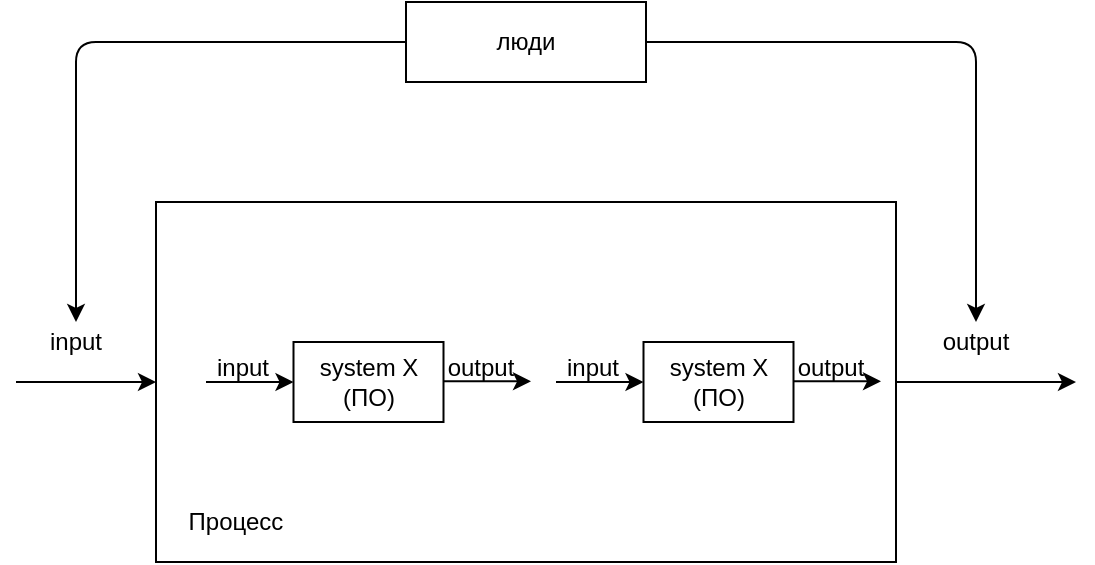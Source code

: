 <mxfile>
    <diagram id="R6Pi39vd2LI5aFqQB2Os" name="Page-1">
        <mxGraphModel dx="536" dy="922" grid="1" gridSize="10" guides="1" tooltips="1" connect="1" arrows="1" fold="1" page="1" pageScale="1" pageWidth="827" pageHeight="1169" math="0" shadow="0">
            <root>
                <mxCell id="0"/>
                <mxCell id="1" parent="0"/>
                <mxCell id="2" value="" style="rounded=0;whiteSpace=wrap;html=1;" parent="1" vertex="1">
                    <mxGeometry x="150" y="170" width="370" height="180" as="geometry"/>
                </mxCell>
                <mxCell id="3" value="" style="endArrow=classic;html=1;entryX=0;entryY=0.5;entryDx=0;entryDy=0;" parent="1" target="2" edge="1">
                    <mxGeometry width="50" height="50" relative="1" as="geometry">
                        <mxPoint x="80" y="260" as="sourcePoint"/>
                        <mxPoint x="110" y="310" as="targetPoint"/>
                        <Array as="points">
                            <mxPoint x="80" y="260"/>
                            <mxPoint x="90" y="260"/>
                            <mxPoint x="110" y="260"/>
                        </Array>
                    </mxGeometry>
                </mxCell>
                <mxCell id="15" value="" style="endArrow=classic;html=1;exitX=1;exitY=0.5;exitDx=0;exitDy=0;" parent="1" edge="1" source="2">
                    <mxGeometry width="50" height="50" relative="1" as="geometry">
                        <mxPoint x="270" y="199.5" as="sourcePoint"/>
                        <mxPoint x="610" y="260" as="targetPoint"/>
                        <Array as="points"/>
                    </mxGeometry>
                </mxCell>
                <mxCell id="16" value="input" style="text;html=1;strokeColor=none;fillColor=none;align=center;verticalAlign=middle;whiteSpace=wrap;rounded=0;" parent="1" vertex="1">
                    <mxGeometry x="90" y="230" width="40" height="20" as="geometry"/>
                </mxCell>
                <mxCell id="18" value="output" style="text;html=1;strokeColor=none;fillColor=none;align=center;verticalAlign=middle;whiteSpace=wrap;rounded=0;" parent="1" vertex="1">
                    <mxGeometry x="540" y="230" width="40" height="20" as="geometry"/>
                </mxCell>
                <mxCell id="23" value="люди" style="rounded=0;whiteSpace=wrap;html=1;" parent="1" vertex="1">
                    <mxGeometry x="275" y="70" width="120" height="40" as="geometry"/>
                </mxCell>
                <mxCell id="24" value="" style="endArrow=classic;html=1;exitX=0;exitY=0.5;exitDx=0;exitDy=0;entryX=0.5;entryY=0;entryDx=0;entryDy=0;" parent="1" source="23" target="16" edge="1">
                    <mxGeometry width="50" height="50" relative="1" as="geometry">
                        <mxPoint x="170" y="410" as="sourcePoint"/>
                        <mxPoint x="100" y="130" as="targetPoint"/>
                        <Array as="points">
                            <mxPoint x="110" y="90"/>
                        </Array>
                    </mxGeometry>
                </mxCell>
                <mxCell id="25" value="" style="endArrow=classic;html=1;exitX=1;exitY=0.5;exitDx=0;exitDy=0;entryX=0.5;entryY=0;entryDx=0;entryDy=0;" parent="1" source="23" target="18" edge="1">
                    <mxGeometry width="50" height="50" relative="1" as="geometry">
                        <mxPoint x="160" y="110" as="sourcePoint"/>
                        <mxPoint x="330" y="120" as="targetPoint"/>
                        <Array as="points">
                            <mxPoint x="560" y="90"/>
                        </Array>
                    </mxGeometry>
                </mxCell>
                <mxCell id="34" value="Процесс" style="text;html=1;strokeColor=none;fillColor=none;align=center;verticalAlign=middle;whiteSpace=wrap;rounded=0;dashed=1;" parent="1" vertex="1">
                    <mxGeometry x="100" y="320" width="180" height="20" as="geometry"/>
                </mxCell>
                <mxCell id="41" value="" style="group" vertex="1" connectable="0" parent="1">
                    <mxGeometry x="175" y="240" width="150" height="40" as="geometry"/>
                </mxCell>
                <mxCell id="36" value="system X (ПО)" style="rounded=0;whiteSpace=wrap;html=1;" vertex="1" parent="41">
                    <mxGeometry x="43.75" width="75" height="40" as="geometry"/>
                </mxCell>
                <mxCell id="37" value="" style="endArrow=classic;html=1;entryX=0;entryY=0.5;entryDx=0;entryDy=0;" edge="1" parent="41" target="36">
                    <mxGeometry width="50" height="50" relative="1" as="geometry">
                        <mxPoint y="20" as="sourcePoint"/>
                        <mxPoint x="18.75" y="93.333" as="targetPoint"/>
                        <Array as="points">
                            <mxPoint y="20"/>
                        </Array>
                    </mxGeometry>
                </mxCell>
                <mxCell id="38" value="" style="endArrow=classic;html=1;entryX=0;entryY=0.5;entryDx=0;entryDy=0;" edge="1" parent="41">
                    <mxGeometry width="50" height="50" relative="1" as="geometry">
                        <mxPoint x="118.75" y="19.667" as="sourcePoint"/>
                        <mxPoint x="162.5" y="19.667" as="targetPoint"/>
                        <Array as="points">
                            <mxPoint x="118.75" y="19.667"/>
                        </Array>
                    </mxGeometry>
                </mxCell>
                <mxCell id="39" value="input" style="text;html=1;strokeColor=none;fillColor=none;align=center;verticalAlign=middle;whiteSpace=wrap;rounded=0;" vertex="1" parent="41">
                    <mxGeometry x="6.25" y="6.667" width="25" height="13.333" as="geometry"/>
                </mxCell>
                <mxCell id="40" value="output" style="text;html=1;strokeColor=none;fillColor=none;align=center;verticalAlign=middle;whiteSpace=wrap;rounded=0;" vertex="1" parent="41">
                    <mxGeometry x="125" y="6.667" width="25" height="13.333" as="geometry"/>
                </mxCell>
                <mxCell id="47" value="" style="group" vertex="1" connectable="0" parent="1">
                    <mxGeometry x="350" y="240" width="150" height="40" as="geometry"/>
                </mxCell>
                <mxCell id="48" value="system X (ПО)" style="rounded=0;whiteSpace=wrap;html=1;" vertex="1" parent="47">
                    <mxGeometry x="43.75" width="75" height="40" as="geometry"/>
                </mxCell>
                <mxCell id="49" value="" style="endArrow=classic;html=1;entryX=0;entryY=0.5;entryDx=0;entryDy=0;" edge="1" parent="47" target="48">
                    <mxGeometry width="50" height="50" relative="1" as="geometry">
                        <mxPoint y="20" as="sourcePoint"/>
                        <mxPoint x="18.75" y="93.333" as="targetPoint"/>
                        <Array as="points">
                            <mxPoint y="20"/>
                        </Array>
                    </mxGeometry>
                </mxCell>
                <mxCell id="50" value="" style="endArrow=classic;html=1;entryX=0;entryY=0.5;entryDx=0;entryDy=0;" edge="1" parent="47">
                    <mxGeometry width="50" height="50" relative="1" as="geometry">
                        <mxPoint x="118.75" y="19.667" as="sourcePoint"/>
                        <mxPoint x="162.5" y="19.667" as="targetPoint"/>
                        <Array as="points">
                            <mxPoint x="118.75" y="19.667"/>
                        </Array>
                    </mxGeometry>
                </mxCell>
                <mxCell id="51" value="input" style="text;html=1;strokeColor=none;fillColor=none;align=center;verticalAlign=middle;whiteSpace=wrap;rounded=0;" vertex="1" parent="47">
                    <mxGeometry x="6.25" y="6.667" width="25" height="13.333" as="geometry"/>
                </mxCell>
                <mxCell id="52" value="output" style="text;html=1;strokeColor=none;fillColor=none;align=center;verticalAlign=middle;whiteSpace=wrap;rounded=0;" vertex="1" parent="47">
                    <mxGeometry x="125" y="6.667" width="25" height="13.333" as="geometry"/>
                </mxCell>
            </root>
        </mxGraphModel>
    </diagram>
</mxfile>